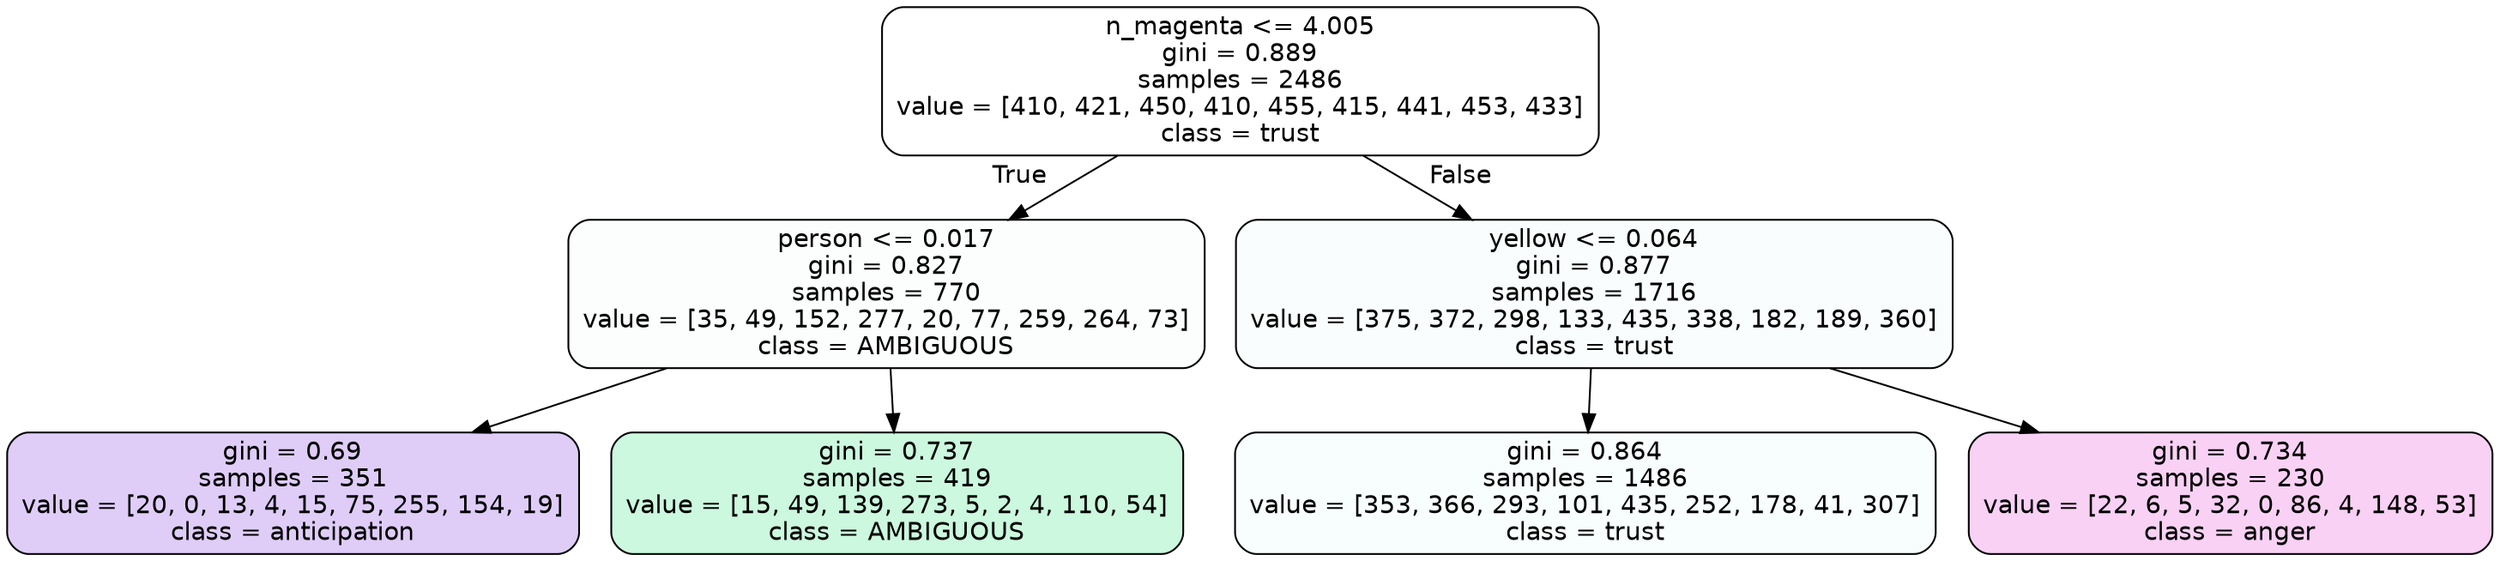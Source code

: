 digraph Tree {
node [shape=box, style="filled, rounded", color="black", fontname=helvetica] ;
edge [fontname=helvetica] ;
0 [label="n_magenta <= 4.005\ngini = 0.889\nsamples = 2486\nvalue = [410, 421, 450, 410, 455, 415, 441, 453, 433]\nclass = trust", fillcolor="#39d7e500"] ;
1 [label="person <= 0.017\ngini = 0.827\nsamples = 770\nvalue = [35, 49, 152, 277, 20, 77, 259, 264, 73]\nclass = AMBIGUOUS", fillcolor="#39e58104"] ;
0 -> 1 [labeldistance=2.5, labelangle=45, headlabel="True"] ;
2 [label="gini = 0.69\nsamples = 351\nvalue = [20, 0, 13, 4, 15, 75, 255, 154, 19]\nclass = anticipation", fillcolor="#8139e540"] ;
1 -> 2 ;
3 [label="gini = 0.737\nsamples = 419\nvalue = [15, 49, 139, 273, 5, 2, 4, 110, 54]\nclass = AMBIGUOUS", fillcolor="#39e58143"] ;
1 -> 3 ;
4 [label="yellow <= 0.064\ngini = 0.877\nsamples = 1716\nvalue = [375, 372, 298, 133, 435, 338, 182, 189, 360]\nclass = trust", fillcolor="#39d7e507"] ;
0 -> 4 [labeldistance=2.5, labelangle=-45, headlabel="False"] ;
5 [label="gini = 0.864\nsamples = 1486\nvalue = [353, 366, 293, 101, 435, 252, 178, 41, 307]\nclass = trust", fillcolor="#39d7e509"] ;
4 -> 5 ;
6 [label="gini = 0.734\nsamples = 230\nvalue = [22, 6, 5, 32, 0, 86, 4, 148, 53]\nclass = anger", fillcolor="#e539d73b"] ;
4 -> 6 ;
}